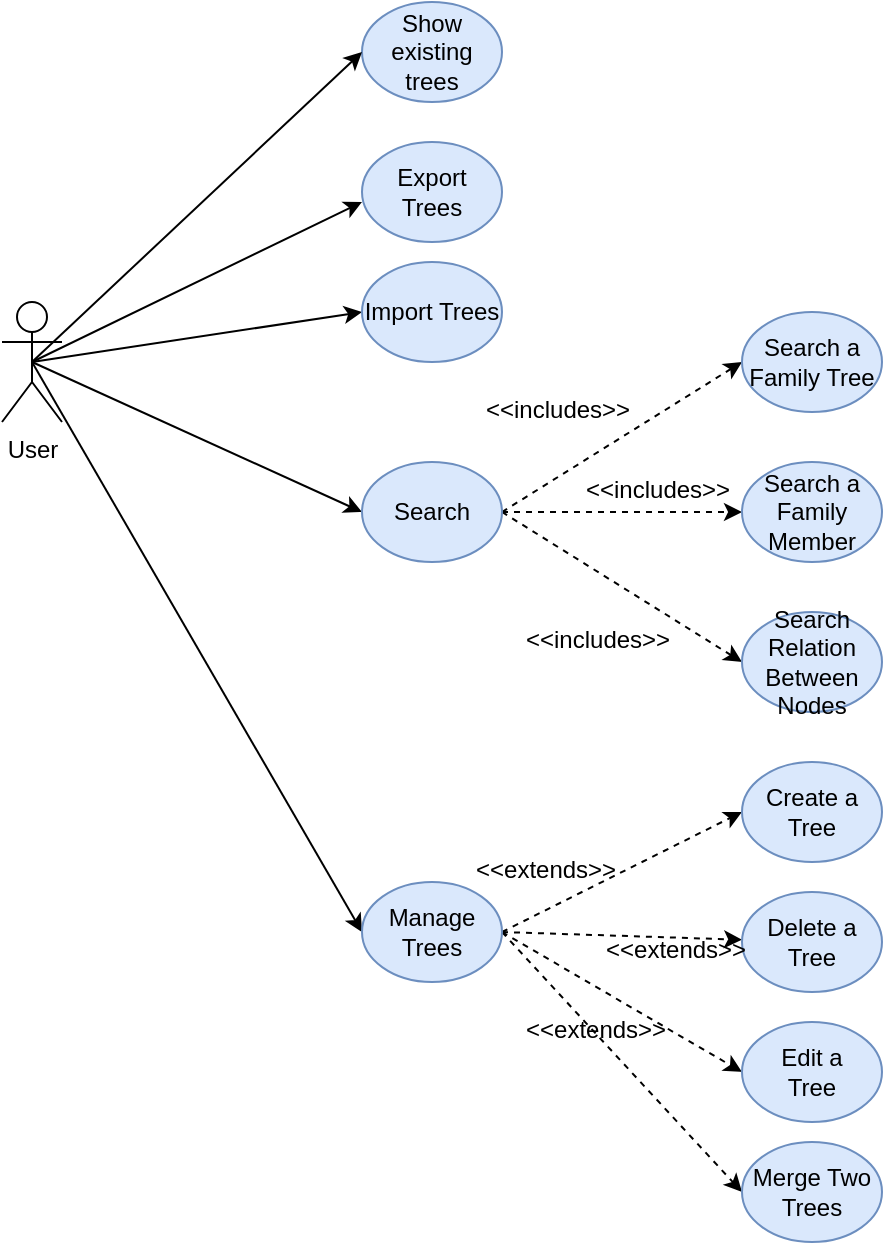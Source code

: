 <mxfile version="15.9.1" type="device"><diagram id="8ynFQe-6-5DNuaUiLX24" name="Page-1"><mxGraphModel dx="1422" dy="752" grid="1" gridSize="10" guides="1" tooltips="1" connect="1" arrows="1" fold="1" page="1" pageScale="1" pageWidth="850" pageHeight="1100" math="0" shadow="0"><root><mxCell id="0"/><mxCell id="1" parent="0"/><mxCell id="_SxZ1mMRZh8LVdbe7auQ-15" style="edgeStyle=none;rounded=0;orthogonalLoop=1;jettySize=auto;html=1;exitX=0.5;exitY=0.5;exitDx=0;exitDy=0;exitPerimeter=0;entryX=0;entryY=0.6;entryDx=0;entryDy=0;entryPerimeter=0;" edge="1" parent="1" source="_SxZ1mMRZh8LVdbe7auQ-1" target="_SxZ1mMRZh8LVdbe7auQ-11"><mxGeometry relative="1" as="geometry"/></mxCell><mxCell id="_SxZ1mMRZh8LVdbe7auQ-16" style="edgeStyle=none;rounded=0;orthogonalLoop=1;jettySize=auto;html=1;exitX=0.5;exitY=0.5;exitDx=0;exitDy=0;exitPerimeter=0;entryX=0;entryY=0.5;entryDx=0;entryDy=0;" edge="1" parent="1" source="_SxZ1mMRZh8LVdbe7auQ-1" target="_SxZ1mMRZh8LVdbe7auQ-12"><mxGeometry relative="1" as="geometry"/></mxCell><mxCell id="_SxZ1mMRZh8LVdbe7auQ-17" style="edgeStyle=none;rounded=0;orthogonalLoop=1;jettySize=auto;html=1;exitX=0.5;exitY=0.5;exitDx=0;exitDy=0;exitPerimeter=0;entryX=0;entryY=0.5;entryDx=0;entryDy=0;" edge="1" parent="1" source="_SxZ1mMRZh8LVdbe7auQ-1" target="_SxZ1mMRZh8LVdbe7auQ-13"><mxGeometry relative="1" as="geometry"/></mxCell><mxCell id="_SxZ1mMRZh8LVdbe7auQ-23" style="edgeStyle=none;rounded=0;orthogonalLoop=1;jettySize=auto;html=1;exitX=0.5;exitY=0.5;exitDx=0;exitDy=0;exitPerimeter=0;entryX=0;entryY=0.5;entryDx=0;entryDy=0;" edge="1" parent="1" source="_SxZ1mMRZh8LVdbe7auQ-1" target="_SxZ1mMRZh8LVdbe7auQ-24"><mxGeometry relative="1" as="geometry"><mxPoint x="320" y="560" as="targetPoint"/></mxGeometry></mxCell><mxCell id="_SxZ1mMRZh8LVdbe7auQ-1" value="&lt;div&gt;User&lt;/div&gt;" style="shape=umlActor;verticalLabelPosition=bottom;verticalAlign=top;html=1;outlineConnect=0;" vertex="1" parent="1"><mxGeometry x="140" y="370" width="30" height="60" as="geometry"/></mxCell><mxCell id="_SxZ1mMRZh8LVdbe7auQ-10" value="&lt;div&gt;Show existing trees&lt;/div&gt;" style="ellipse;whiteSpace=wrap;html=1;fillColor=#dae8fc;strokeColor=#6c8ebf;" vertex="1" parent="1"><mxGeometry x="320" y="220" width="70" height="50" as="geometry"/></mxCell><mxCell id="_SxZ1mMRZh8LVdbe7auQ-11" value="Export Trees" style="ellipse;whiteSpace=wrap;html=1;fillColor=#dae8fc;strokeColor=#6c8ebf;" vertex="1" parent="1"><mxGeometry x="320" y="290" width="70" height="50" as="geometry"/></mxCell><mxCell id="_SxZ1mMRZh8LVdbe7auQ-12" value="&lt;div&gt;Import Trees&lt;/div&gt;" style="ellipse;whiteSpace=wrap;html=1;fillColor=#dae8fc;strokeColor=#6c8ebf;" vertex="1" parent="1"><mxGeometry x="320" y="350" width="70" height="50" as="geometry"/></mxCell><mxCell id="_SxZ1mMRZh8LVdbe7auQ-19" style="edgeStyle=none;rounded=0;orthogonalLoop=1;jettySize=auto;html=1;exitX=1;exitY=0.5;exitDx=0;exitDy=0;entryX=0;entryY=0.5;entryDx=0;entryDy=0;dashed=1;" edge="1" parent="1" source="_SxZ1mMRZh8LVdbe7auQ-13" target="_SxZ1mMRZh8LVdbe7auQ-21"><mxGeometry relative="1" as="geometry"><mxPoint x="480" y="460" as="targetPoint"/></mxGeometry></mxCell><mxCell id="_SxZ1mMRZh8LVdbe7auQ-20" style="edgeStyle=none;rounded=0;orthogonalLoop=1;jettySize=auto;html=1;exitX=1;exitY=0.5;exitDx=0;exitDy=0;entryX=0;entryY=0.5;entryDx=0;entryDy=0;dashed=1;" edge="1" parent="1" source="_SxZ1mMRZh8LVdbe7auQ-13" target="_SxZ1mMRZh8LVdbe7auQ-22"><mxGeometry relative="1" as="geometry"><mxPoint x="480" y="520" as="targetPoint"/></mxGeometry></mxCell><mxCell id="_SxZ1mMRZh8LVdbe7auQ-43" style="edgeStyle=none;rounded=0;orthogonalLoop=1;jettySize=auto;html=1;exitX=1;exitY=0.5;exitDx=0;exitDy=0;dashed=1;entryX=0;entryY=0.5;entryDx=0;entryDy=0;" edge="1" parent="1" source="_SxZ1mMRZh8LVdbe7auQ-13" target="_SxZ1mMRZh8LVdbe7auQ-45"><mxGeometry relative="1" as="geometry"><mxPoint x="490" y="550" as="targetPoint"/></mxGeometry></mxCell><mxCell id="_SxZ1mMRZh8LVdbe7auQ-13" value="Search" style="ellipse;whiteSpace=wrap;html=1;fillColor=#dae8fc;strokeColor=#6c8ebf;" vertex="1" parent="1"><mxGeometry x="320" y="450" width="70" height="50" as="geometry"/></mxCell><mxCell id="_SxZ1mMRZh8LVdbe7auQ-14" style="edgeStyle=none;rounded=0;orthogonalLoop=1;jettySize=auto;html=1;entryX=0;entryY=0.5;entryDx=0;entryDy=0;" edge="1" parent="1" target="_SxZ1mMRZh8LVdbe7auQ-10"><mxGeometry relative="1" as="geometry"><mxPoint x="155" y="400" as="sourcePoint"/></mxGeometry></mxCell><mxCell id="_SxZ1mMRZh8LVdbe7auQ-21" value="Search a Family Tree" style="ellipse;whiteSpace=wrap;html=1;fillColor=#dae8fc;strokeColor=#6c8ebf;" vertex="1" parent="1"><mxGeometry x="510" y="375" width="70" height="50" as="geometry"/></mxCell><mxCell id="_SxZ1mMRZh8LVdbe7auQ-22" value="&lt;div&gt;Search a Family Member&lt;br&gt;&lt;/div&gt;" style="ellipse;whiteSpace=wrap;html=1;fillColor=#dae8fc;strokeColor=#6c8ebf;" vertex="1" parent="1"><mxGeometry x="510" y="450" width="70" height="50" as="geometry"/></mxCell><mxCell id="_SxZ1mMRZh8LVdbe7auQ-25" style="edgeStyle=none;rounded=0;orthogonalLoop=1;jettySize=auto;html=1;exitX=1;exitY=0.5;exitDx=0;exitDy=0;entryX=0;entryY=0.5;entryDx=0;entryDy=0;dashed=1;" edge="1" parent="1" source="_SxZ1mMRZh8LVdbe7auQ-24" target="_SxZ1mMRZh8LVdbe7auQ-26"><mxGeometry relative="1" as="geometry"><mxPoint x="470" y="620" as="targetPoint"/></mxGeometry></mxCell><mxCell id="_SxZ1mMRZh8LVdbe7auQ-31" style="edgeStyle=none;rounded=0;orthogonalLoop=1;jettySize=auto;html=1;exitX=1;exitY=0.5;exitDx=0;exitDy=0;dashed=1;" edge="1" parent="1" source="_SxZ1mMRZh8LVdbe7auQ-24" target="_SxZ1mMRZh8LVdbe7auQ-29"><mxGeometry relative="1" as="geometry"><Array as="points"/></mxGeometry></mxCell><mxCell id="_SxZ1mMRZh8LVdbe7auQ-32" style="edgeStyle=none;rounded=0;orthogonalLoop=1;jettySize=auto;html=1;entryX=0;entryY=0.5;entryDx=0;entryDy=0;exitX=1;exitY=0.5;exitDx=0;exitDy=0;dashed=1;" edge="1" parent="1" source="_SxZ1mMRZh8LVdbe7auQ-24" target="_SxZ1mMRZh8LVdbe7auQ-30"><mxGeometry relative="1" as="geometry"/></mxCell><mxCell id="_SxZ1mMRZh8LVdbe7auQ-46" style="edgeStyle=none;rounded=0;orthogonalLoop=1;jettySize=auto;html=1;exitX=1;exitY=0.5;exitDx=0;exitDy=0;dashed=1;entryX=0;entryY=0.5;entryDx=0;entryDy=0;" edge="1" parent="1" source="_SxZ1mMRZh8LVdbe7auQ-24" target="_SxZ1mMRZh8LVdbe7auQ-47"><mxGeometry relative="1" as="geometry"><mxPoint x="510" y="830" as="targetPoint"/></mxGeometry></mxCell><mxCell id="_SxZ1mMRZh8LVdbe7auQ-24" value="&lt;div&gt;Manage Trees&lt;/div&gt;" style="ellipse;whiteSpace=wrap;html=1;fillColor=#dae8fc;strokeColor=#6c8ebf;" vertex="1" parent="1"><mxGeometry x="320" y="660" width="70" height="50" as="geometry"/></mxCell><mxCell id="_SxZ1mMRZh8LVdbe7auQ-26" value="Create a Tree" style="ellipse;whiteSpace=wrap;html=1;fillColor=#dae8fc;strokeColor=#6c8ebf;" vertex="1" parent="1"><mxGeometry x="510" y="600" width="70" height="50" as="geometry"/></mxCell><mxCell id="_SxZ1mMRZh8LVdbe7auQ-28" style="edgeStyle=none;rounded=0;orthogonalLoop=1;jettySize=auto;html=1;entryX=0;entryY=0.5;entryDx=0;entryDy=0;" edge="1" parent="1" source="_SxZ1mMRZh8LVdbe7auQ-26" target="_SxZ1mMRZh8LVdbe7auQ-26"><mxGeometry relative="1" as="geometry"/></mxCell><mxCell id="_SxZ1mMRZh8LVdbe7auQ-29" value="Delete a Tree" style="ellipse;whiteSpace=wrap;html=1;fillColor=#dae8fc;strokeColor=#6c8ebf;" vertex="1" parent="1"><mxGeometry x="510" y="665" width="70" height="50" as="geometry"/></mxCell><mxCell id="_SxZ1mMRZh8LVdbe7auQ-30" value="&lt;div&gt;Edit a&lt;/div&gt;&lt;div&gt;Tree&lt;/div&gt;" style="ellipse;whiteSpace=wrap;html=1;fillColor=#dae8fc;strokeColor=#6c8ebf;" vertex="1" parent="1"><mxGeometry x="510" y="730" width="70" height="50" as="geometry"/></mxCell><mxCell id="_SxZ1mMRZh8LVdbe7auQ-36" value="&amp;lt;&amp;lt;extends&amp;gt;&amp;gt;" style="text;whiteSpace=wrap;html=1;" vertex="1" parent="1"><mxGeometry x="375" y="640" width="80" height="20" as="geometry"/></mxCell><mxCell id="_SxZ1mMRZh8LVdbe7auQ-37" value="&amp;lt;&amp;lt;extends&amp;gt;&amp;gt;" style="text;whiteSpace=wrap;html=1;" vertex="1" parent="1"><mxGeometry x="440" y="680" width="80" height="20" as="geometry"/></mxCell><mxCell id="_SxZ1mMRZh8LVdbe7auQ-38" value="&amp;lt;&amp;lt;extends&amp;gt;&amp;gt;" style="text;whiteSpace=wrap;html=1;" vertex="1" parent="1"><mxGeometry x="400" y="720" width="80" height="20" as="geometry"/></mxCell><mxCell id="_SxZ1mMRZh8LVdbe7auQ-39" value="&amp;lt;&amp;lt;includes&amp;gt;&amp;gt;" style="text;whiteSpace=wrap;html=1;" vertex="1" parent="1"><mxGeometry x="380" y="410" width="80" height="20" as="geometry"/></mxCell><mxCell id="_SxZ1mMRZh8LVdbe7auQ-41" style="edgeStyle=none;rounded=0;orthogonalLoop=1;jettySize=auto;html=1;exitX=0.5;exitY=1;exitDx=0;exitDy=0;" edge="1" parent="1" source="_SxZ1mMRZh8LVdbe7auQ-39" target="_SxZ1mMRZh8LVdbe7auQ-39"><mxGeometry relative="1" as="geometry"/></mxCell><mxCell id="_SxZ1mMRZh8LVdbe7auQ-42" value="&amp;lt;&amp;lt;includes&amp;gt;&amp;gt;" style="text;whiteSpace=wrap;html=1;" vertex="1" parent="1"><mxGeometry x="430" y="450" width="80" height="20" as="geometry"/></mxCell><mxCell id="_SxZ1mMRZh8LVdbe7auQ-44" value="&amp;lt;&amp;lt;includes&amp;gt;&amp;gt;" style="text;whiteSpace=wrap;html=1;" vertex="1" parent="1"><mxGeometry x="400" y="525" width="80" height="20" as="geometry"/></mxCell><mxCell id="_SxZ1mMRZh8LVdbe7auQ-45" value="Search Relation Between Nodes" style="ellipse;whiteSpace=wrap;html=1;fillColor=#dae8fc;strokeColor=#6c8ebf;" vertex="1" parent="1"><mxGeometry x="510" y="525" width="70" height="50" as="geometry"/></mxCell><mxCell id="_SxZ1mMRZh8LVdbe7auQ-47" value="Merge Two Trees" style="ellipse;whiteSpace=wrap;html=1;fillColor=#dae8fc;strokeColor=#6c8ebf;" vertex="1" parent="1"><mxGeometry x="510" y="790" width="70" height="50" as="geometry"/></mxCell></root></mxGraphModel></diagram></mxfile>